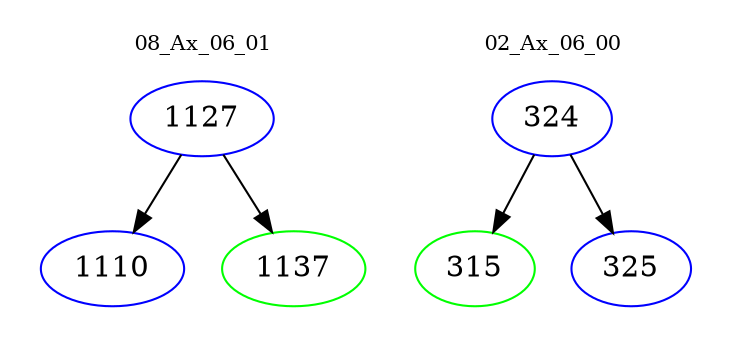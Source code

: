 digraph{
subgraph cluster_0 {
color = white
label = "08_Ax_06_01";
fontsize=10;
T0_1127 [label="1127", color="blue"]
T0_1127 -> T0_1110 [color="black"]
T0_1110 [label="1110", color="blue"]
T0_1127 -> T0_1137 [color="black"]
T0_1137 [label="1137", color="green"]
}
subgraph cluster_1 {
color = white
label = "02_Ax_06_00";
fontsize=10;
T1_324 [label="324", color="blue"]
T1_324 -> T1_315 [color="black"]
T1_315 [label="315", color="green"]
T1_324 -> T1_325 [color="black"]
T1_325 [label="325", color="blue"]
}
}
